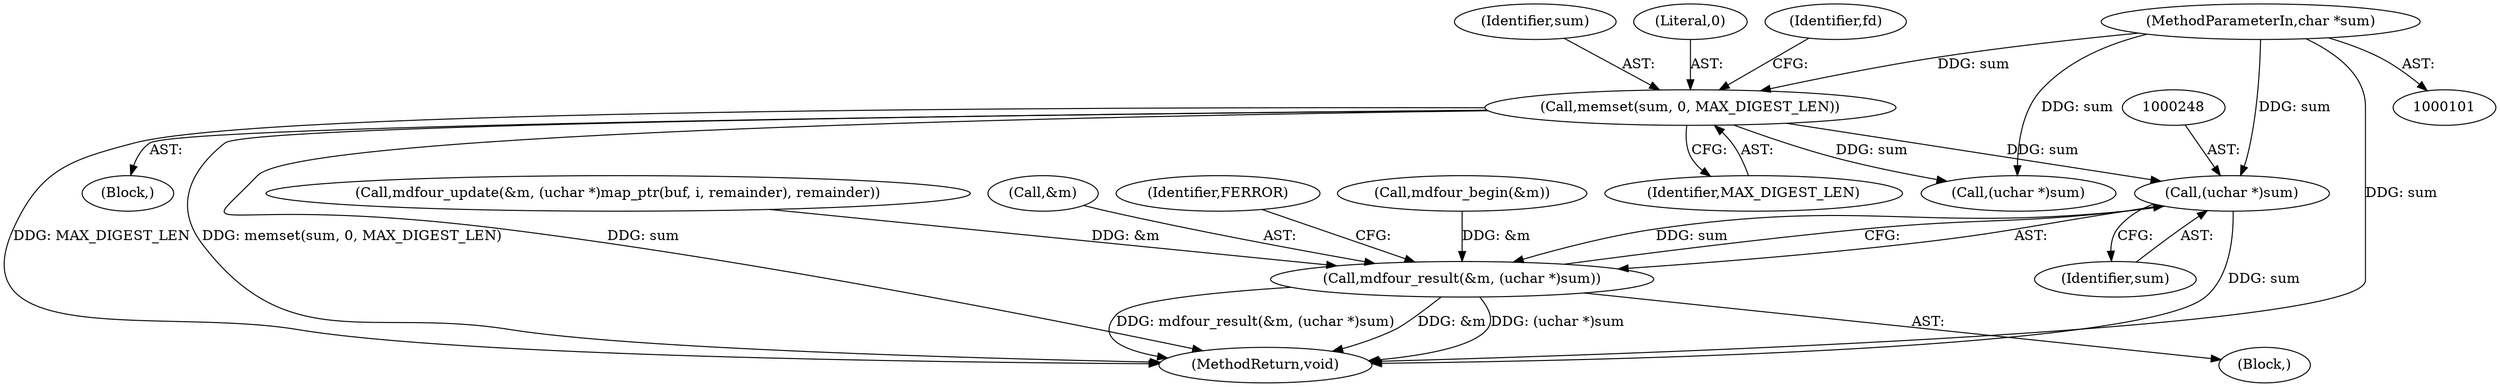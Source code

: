 digraph "0_samba_7b8a4ecd6ff9cdf4e5d3850ebf822f1e989255b3_0@pointer" {
"1000247" [label="(Call,(uchar *)sum)"];
"1000117" [label="(Call,memset(sum, 0, MAX_DIGEST_LEN))"];
"1000104" [label="(MethodParameterIn,char *sum)"];
"1000244" [label="(Call,mdfour_result(&m, (uchar *)sum))"];
"1000120" [label="(Identifier,MAX_DIGEST_LEN)"];
"1000234" [label="(Call,mdfour_update(&m, (uchar *)map_ptr(buf, i, remainder), remainder))"];
"1000245" [label="(Call,&m)"];
"1000260" [label="(MethodReturn,void)"];
"1000249" [label="(Identifier,sum)"];
"1000118" [label="(Identifier,sum)"];
"1000119" [label="(Literal,0)"];
"1000104" [label="(MethodParameterIn,char *sum)"];
"1000194" [label="(Call,(uchar *)sum)"];
"1000142" [label="(Block,)"];
"1000244" [label="(Call,mdfour_result(&m, (uchar *)sum))"];
"1000247" [label="(Call,(uchar *)sum)"];
"1000117" [label="(Call,memset(sum, 0, MAX_DIGEST_LEN))"];
"1000105" [label="(Block,)"];
"1000251" [label="(Identifier,FERROR)"];
"1000203" [label="(Call,mdfour_begin(&m))"];
"1000122" [label="(Identifier,fd)"];
"1000247" -> "1000244"  [label="AST: "];
"1000247" -> "1000249"  [label="CFG: "];
"1000248" -> "1000247"  [label="AST: "];
"1000249" -> "1000247"  [label="AST: "];
"1000244" -> "1000247"  [label="CFG: "];
"1000247" -> "1000260"  [label="DDG: sum"];
"1000247" -> "1000244"  [label="DDG: sum"];
"1000117" -> "1000247"  [label="DDG: sum"];
"1000104" -> "1000247"  [label="DDG: sum"];
"1000117" -> "1000105"  [label="AST: "];
"1000117" -> "1000120"  [label="CFG: "];
"1000118" -> "1000117"  [label="AST: "];
"1000119" -> "1000117"  [label="AST: "];
"1000120" -> "1000117"  [label="AST: "];
"1000122" -> "1000117"  [label="CFG: "];
"1000117" -> "1000260"  [label="DDG: memset(sum, 0, MAX_DIGEST_LEN)"];
"1000117" -> "1000260"  [label="DDG: sum"];
"1000117" -> "1000260"  [label="DDG: MAX_DIGEST_LEN"];
"1000104" -> "1000117"  [label="DDG: sum"];
"1000117" -> "1000194"  [label="DDG: sum"];
"1000104" -> "1000101"  [label="AST: "];
"1000104" -> "1000260"  [label="DDG: sum"];
"1000104" -> "1000194"  [label="DDG: sum"];
"1000244" -> "1000142"  [label="AST: "];
"1000245" -> "1000244"  [label="AST: "];
"1000251" -> "1000244"  [label="CFG: "];
"1000244" -> "1000260"  [label="DDG: mdfour_result(&m, (uchar *)sum)"];
"1000244" -> "1000260"  [label="DDG: &m"];
"1000244" -> "1000260"  [label="DDG: (uchar *)sum"];
"1000234" -> "1000244"  [label="DDG: &m"];
"1000203" -> "1000244"  [label="DDG: &m"];
}
